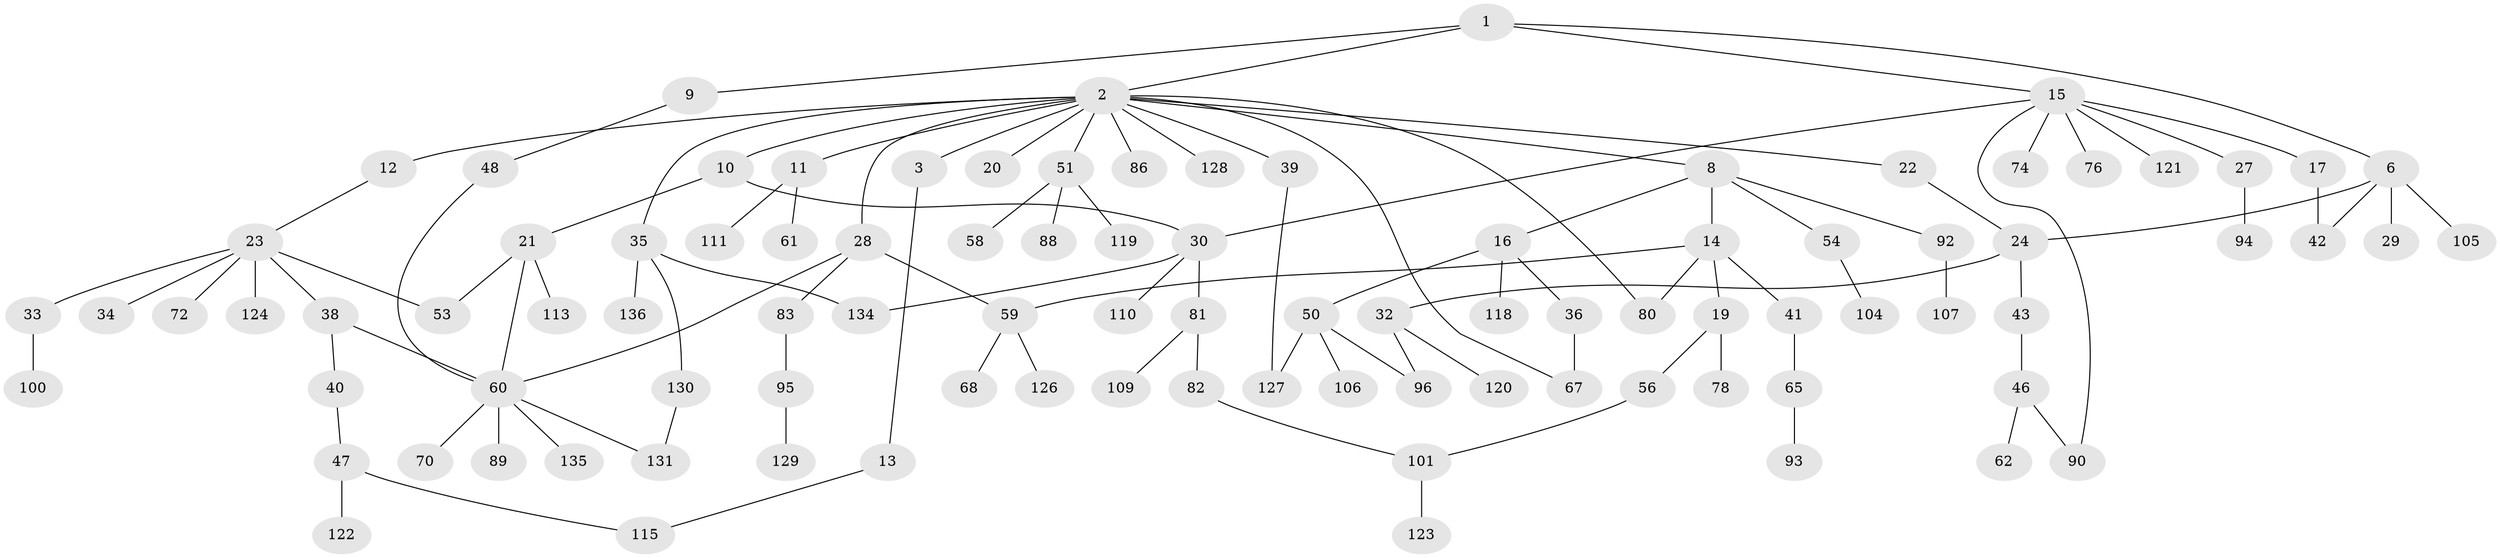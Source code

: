 // original degree distribution, {4: 0.08823529411764706, 8: 0.007352941176470588, 3: 0.14705882352941177, 10: 0.007352941176470588, 1: 0.39705882352941174, 2: 0.29411764705882354, 5: 0.029411764705882353, 6: 0.014705882352941176, 7: 0.014705882352941176}
// Generated by graph-tools (version 1.1) at 2025/41/03/06/25 10:41:26]
// undirected, 96 vertices, 112 edges
graph export_dot {
graph [start="1"]
  node [color=gray90,style=filled];
  1;
  2 [super="+4"];
  3 [super="+5"];
  6 [super="+7"];
  8 [super="+69"];
  9 [super="+125"];
  10 [super="+79"];
  11;
  12 [super="+98"];
  13;
  14 [super="+52"];
  15 [super="+26"];
  16 [super="+18"];
  17;
  19 [super="+25"];
  20;
  21 [super="+37"];
  22 [super="+117"];
  23 [super="+57"];
  24 [super="+103"];
  27 [super="+66"];
  28 [super="+31"];
  29;
  30 [super="+45"];
  32 [super="+102"];
  33 [super="+63"];
  34;
  35 [super="+64"];
  36;
  38 [super="+99"];
  39 [super="+44"];
  40;
  41 [super="+71"];
  42 [super="+55"];
  43 [super="+73"];
  46 [super="+91"];
  47 [super="+49"];
  48;
  50 [super="+97"];
  51 [super="+85"];
  53 [super="+112"];
  54;
  56;
  58;
  59 [super="+77"];
  60 [super="+87"];
  61;
  62;
  65;
  67 [super="+75"];
  68;
  70;
  72;
  74;
  76;
  78;
  80 [super="+84"];
  81 [super="+132"];
  82 [super="+133"];
  83;
  86;
  88;
  89;
  90;
  92;
  93;
  94;
  95;
  96;
  100;
  101 [super="+116"];
  104;
  105 [super="+114"];
  106;
  107 [super="+108"];
  109;
  110;
  111;
  113;
  115;
  118;
  119;
  120;
  121;
  122;
  123;
  124;
  126;
  127;
  128;
  129;
  130;
  131;
  134;
  135;
  136;
  1 -- 2;
  1 -- 6;
  1 -- 9;
  1 -- 15;
  2 -- 3;
  2 -- 12;
  2 -- 20;
  2 -- 51;
  2 -- 80;
  2 -- 128;
  2 -- 35;
  2 -- 67;
  2 -- 39;
  2 -- 8;
  2 -- 10;
  2 -- 11;
  2 -- 22;
  2 -- 86;
  2 -- 28;
  3 -- 13;
  6 -- 24;
  6 -- 105;
  6 -- 42;
  6 -- 29;
  8 -- 14;
  8 -- 16;
  8 -- 54;
  8 -- 92;
  9 -- 48;
  10 -- 21;
  10 -- 30;
  11 -- 61;
  11 -- 111;
  12 -- 23;
  13 -- 115;
  14 -- 19;
  14 -- 41;
  14 -- 80;
  14 -- 59;
  15 -- 17;
  15 -- 30;
  15 -- 74;
  15 -- 76;
  15 -- 121;
  15 -- 90;
  15 -- 27;
  16 -- 36;
  16 -- 50;
  16 -- 118;
  17 -- 42;
  19 -- 56;
  19 -- 78;
  21 -- 53;
  21 -- 113;
  21 -- 60;
  22 -- 24;
  23 -- 33;
  23 -- 34;
  23 -- 38;
  23 -- 53;
  23 -- 124;
  23 -- 72;
  24 -- 32;
  24 -- 43;
  27 -- 94;
  28 -- 83;
  28 -- 60;
  28 -- 59;
  30 -- 81;
  30 -- 134;
  30 -- 110;
  32 -- 96;
  32 -- 120;
  33 -- 100;
  35 -- 130;
  35 -- 136;
  35 -- 134;
  36 -- 67;
  38 -- 40;
  38 -- 60;
  39 -- 127;
  40 -- 47;
  41 -- 65;
  43 -- 46;
  46 -- 62;
  46 -- 90;
  47 -- 115;
  47 -- 122;
  48 -- 60;
  50 -- 106;
  50 -- 96;
  50 -- 127;
  51 -- 58;
  51 -- 88;
  51 -- 119;
  54 -- 104;
  56 -- 101;
  59 -- 68;
  59 -- 126;
  60 -- 70;
  60 -- 89;
  60 -- 131;
  60 -- 135;
  65 -- 93;
  81 -- 82;
  81 -- 109;
  82 -- 101;
  83 -- 95;
  92 -- 107 [weight=2];
  95 -- 129;
  101 -- 123;
  130 -- 131;
}
